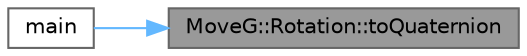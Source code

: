 digraph "MoveG::Rotation::toQuaternion"
{
 // INTERACTIVE_SVG=YES
 // LATEX_PDF_SIZE
  bgcolor="transparent";
  edge [fontname=Helvetica,fontsize=10,labelfontname=Helvetica,labelfontsize=10];
  node [fontname=Helvetica,fontsize=10,shape=box,height=0.2,width=0.4];
  rankdir="RL";
  Node1 [id="Node000001",label="MoveG::Rotation::toQuaternion",height=0.2,width=0.4,color="gray40", fillcolor="grey60", style="filled", fontcolor="black",tooltip="Converts the rotation to a quaternion."];
  Node1 -> Node2 [id="edge1_Node000001_Node000002",dir="back",color="steelblue1",style="solid",tooltip=" "];
  Node2 [id="Node000002",label="main",height=0.2,width=0.4,color="grey40", fillcolor="white", style="filled",URL="$rotation__example_8cpp.html#ae66f6b31b5ad750f1fe042a706a4e3d4",tooltip=" "];
}
